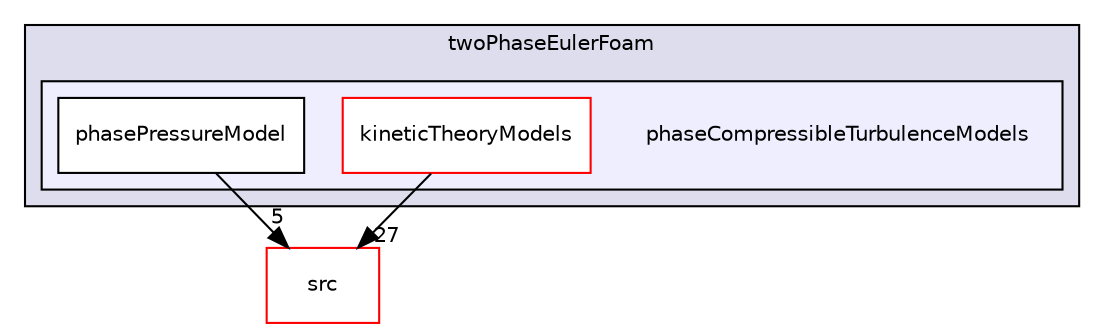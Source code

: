 digraph "applications/solvers/multiphase/twoPhaseEulerFoam/phaseCompressibleTurbulenceModels" {
  bgcolor=transparent;
  compound=true
  node [ fontsize="10", fontname="Helvetica"];
  edge [ labelfontsize="10", labelfontname="Helvetica"];
  subgraph clusterdir_9a8884475cf7812a7a55716c3274f065 {
    graph [ bgcolor="#ddddee", pencolor="black", label="twoPhaseEulerFoam" fontname="Helvetica", fontsize="10", URL="dir_9a8884475cf7812a7a55716c3274f065.html"]
  subgraph clusterdir_0ef23d3ece64393022aafe54aa180a7c {
    graph [ bgcolor="#eeeeff", pencolor="black", label="" URL="dir_0ef23d3ece64393022aafe54aa180a7c.html"];
    dir_0ef23d3ece64393022aafe54aa180a7c [shape=plaintext label="phaseCompressibleTurbulenceModels"];
    dir_18940e7e4fb44f9ad3a0587e01140041 [shape=box label="kineticTheoryModels" color="red" fillcolor="white" style="filled" URL="dir_18940e7e4fb44f9ad3a0587e01140041.html"];
    dir_461ab6fd2d169f22f3617b9d77c5953a [shape=box label="phasePressureModel" color="black" fillcolor="white" style="filled" URL="dir_461ab6fd2d169f22f3617b9d77c5953a.html"];
  }
  }
  dir_68267d1309a1af8e8297ef4c3efbcdba [shape=box label="src" color="red" URL="dir_68267d1309a1af8e8297ef4c3efbcdba.html"];
  dir_461ab6fd2d169f22f3617b9d77c5953a->dir_68267d1309a1af8e8297ef4c3efbcdba [headlabel="5", labeldistance=1.5 headhref="dir_000437_000735.html"];
  dir_18940e7e4fb44f9ad3a0587e01140041->dir_68267d1309a1af8e8297ef4c3efbcdba [headlabel="27", labeldistance=1.5 headhref="dir_000381_000735.html"];
}
